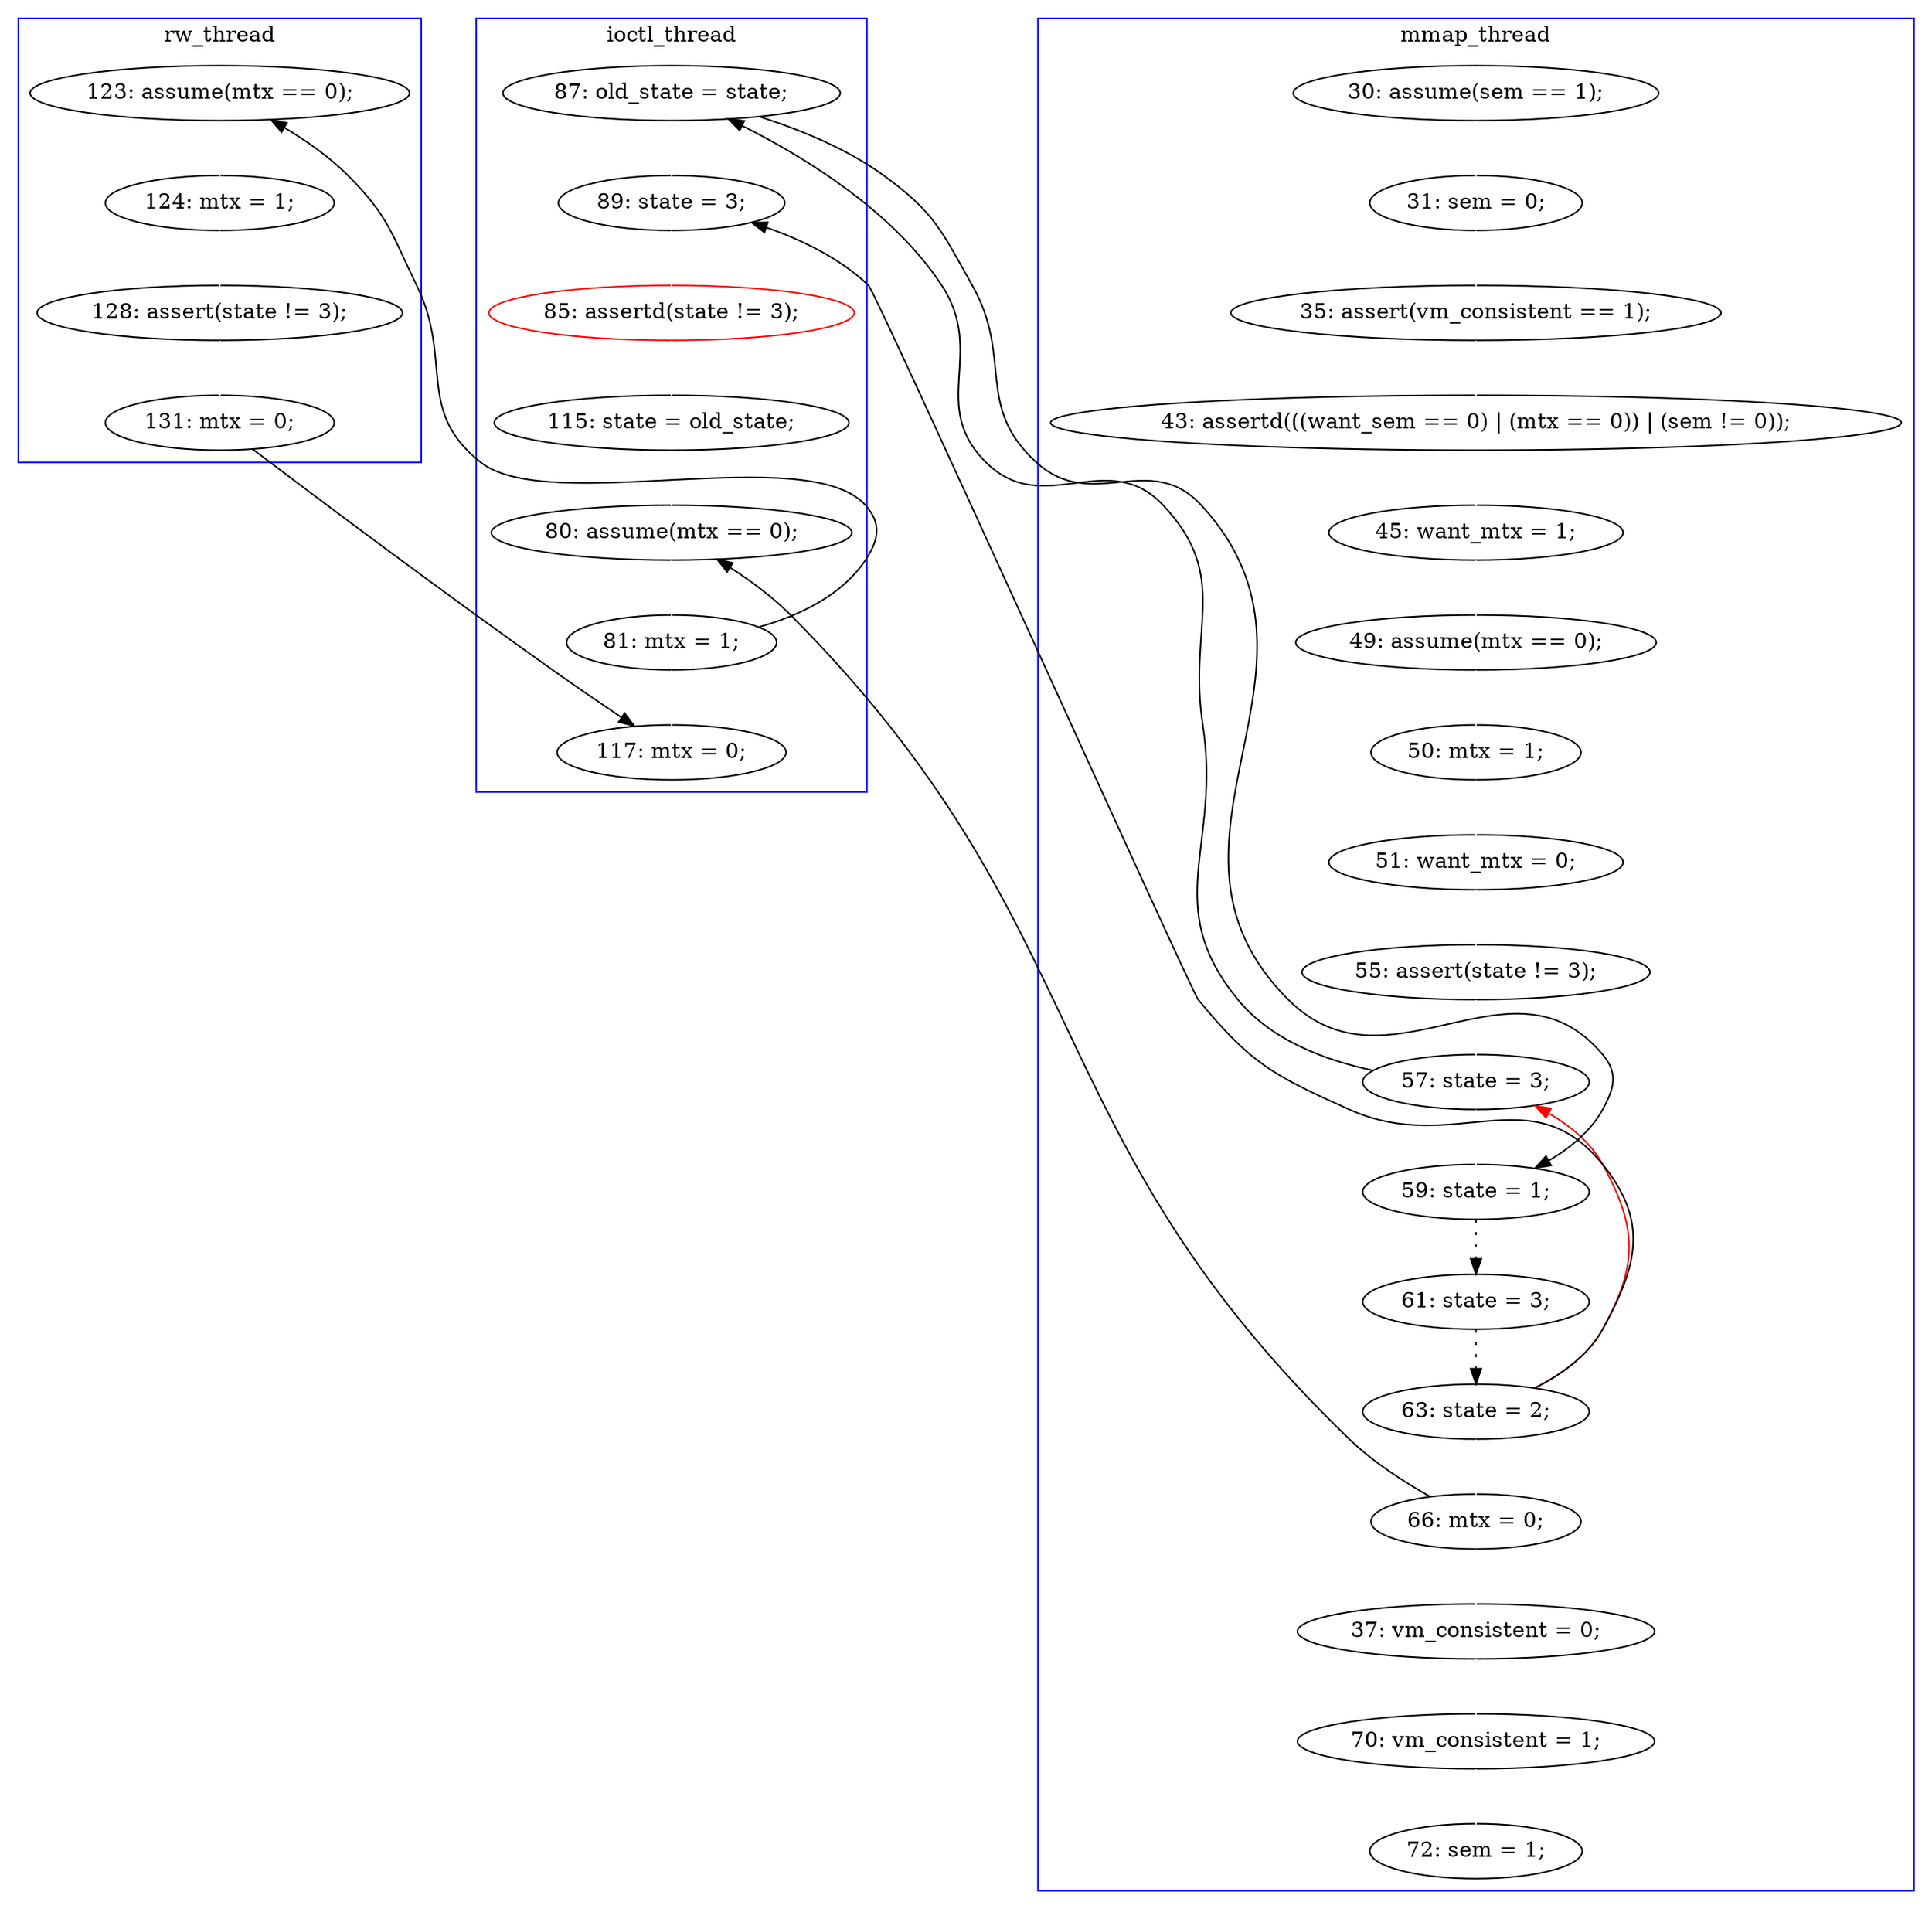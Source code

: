 digraph Counterexample {
	11 -> 12 [color = white, style = solid]
	17 -> 18 [color = white, style = solid]
	19 -> 20 [color = white, style = solid]
	18 -> 19 [color = white, style = solid]
	29 -> 32 [color = white, style = solid]
	27 -> 30 [color = black, style = solid, constraint = false]
	31 -> 35 [color = white, style = solid]
	42 -> 43 [color = white, style = solid]
	22 -> 24 [color = black, style = solid, constraint = false]
	35 -> 37 [color = white, style = solid]
	37 -> 38 [color = white, style = solid]
	13 -> 14 [color = white, style = solid]
	30 -> 31 [color = white, style = solid]
	12 -> 13 [color = white, style = solid]
	27 -> 20 [color = red, style = solid, constraint = false]
	27 -> 29 [color = white, style = solid]
	46 -> 49 [color = black, style = solid, constraint = false]
	16 -> 17 [color = white, style = solid]
	14 -> 16 [color = white, style = solid]
	44 -> 46 [color = white, style = solid]
	38 -> 42 [color = black, style = solid, constraint = false]
	24 -> 26 [color = black, style = dotted]
	20 -> 24 [color = white, style = solid]
	32 -> 33 [color = white, style = solid]
	38 -> 49 [color = white, style = solid]
	29 -> 37 [color = black, style = solid, constraint = false]
	20 -> 22 [color = black, style = solid, constraint = false]
	26 -> 27 [color = black, style = dotted]
	43 -> 44 [color = white, style = solid]
	10 -> 11 [color = white, style = solid]
	33 -> 34 [color = white, style = solid]
	22 -> 30 [color = white, style = solid]
	subgraph cluster2 {
		label = ioctl_thread
		color = blue
		22  [label = "87: old_state = state;"]
		35  [label = "115: state = old_state;"]
		37  [label = "80: assume(mtx == 0);"]
		49  [label = "117: mtx = 0;"]
		30  [label = "89: state = 3;"]
		38  [label = "81: mtx = 1;"]
		31  [label = "85: assertd(state != 3);", color = red]
	}
	subgraph cluster1 {
		label = mmap_thread
		color = blue
		33  [label = "70: vm_consistent = 1;"]
		13  [label = "43: assertd(((want_sem == 0) | (mtx == 0)) | (sem != 0));"]
		29  [label = "66: mtx = 0;"]
		32  [label = "37: vm_consistent = 0;"]
		12  [label = "35: assert(vm_consistent == 1);"]
		34  [label = "72: sem = 1;"]
		17  [label = "50: mtx = 1;"]
		11  [label = "31: sem = 0;"]
		16  [label = "49: assume(mtx == 0);"]
		10  [label = "30: assume(sem == 1);"]
		24  [label = "59: state = 1;"]
		19  [label = "55: assert(state != 3);"]
		27  [label = "63: state = 2;"]
		18  [label = "51: want_mtx = 0;"]
		26  [label = "61: state = 3;"]
		20  [label = "57: state = 3;"]
		14  [label = "45: want_mtx = 1;"]
	}
	subgraph cluster3 {
		label = rw_thread
		color = blue
		46  [label = "131: mtx = 0;"]
		43  [label = "124: mtx = 1;"]
		42  [label = "123: assume(mtx == 0);"]
		44  [label = "128: assert(state != 3);"]
	}
}